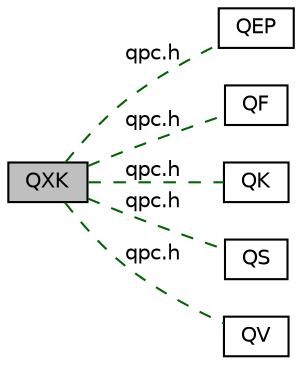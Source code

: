 digraph "QXK"
{
  edge [fontname="Helvetica",fontsize="10",labelfontname="Helvetica",labelfontsize="10"];
  node [fontname="Helvetica",fontsize="10",shape=box];
  rankdir=LR;
  Node2 [label="QEP",height=0.2,width=0.4,color="black", fillcolor="white", style="filled",URL="$group__qep.html",tooltip="Hierarchical Event Processor."];
  Node1 [label="QXK",height=0.2,width=0.4,color="black", fillcolor="grey75", style="filled", fontcolor="black",tooltip="Preemptive Dual-Mode (Run-to-Completion/Blocking) RTOS Kernel."];
  Node3 [label="QF",height=0.2,width=0.4,color="black", fillcolor="white", style="filled",URL="$group__qf.html",tooltip="Active Object (Actor) Framework."];
  Node5 [label="QK",height=0.2,width=0.4,color="black", fillcolor="white", style="filled",URL="$group__qk.html",tooltip="Preemptive Run-To-Completion (Non-Blocking) Kernel."];
  Node6 [label="QS",height=0.2,width=0.4,color="black", fillcolor="white", style="filled",URL="$group__qs.html",tooltip="Software Tracing Instrumentation."];
  Node4 [label="QV",height=0.2,width=0.4,color="black", fillcolor="white", style="filled",URL="$group__qv.html",tooltip="Cooperative Kernel."];
  Node1->Node2 [shape=plaintext, label="qpc.h", color="darkgreen", dir="none", style="dashed"];
  Node1->Node3 [shape=plaintext, label="qpc.h", color="darkgreen", dir="none", style="dashed"];
  Node1->Node4 [shape=plaintext, label="qpc.h", color="darkgreen", dir="none", style="dashed"];
  Node1->Node5 [shape=plaintext, label="qpc.h", color="darkgreen", dir="none", style="dashed"];
  Node1->Node6 [shape=plaintext, label="qpc.h", color="darkgreen", dir="none", style="dashed"];
}
